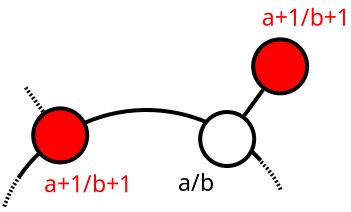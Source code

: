 <?xml version="1.0" encoding="UTF-8"?>
<dia:diagram xmlns:dia="http://www.lysator.liu.se/~alla/dia/">
  <dia:layer name="Background" visible="true" active="true">
    <dia:object type="Standard - Line" version="0" id="O0">
      <dia:attribute name="obj_pos">
        <dia:point val="61.901,15.157"/>
      </dia:attribute>
      <dia:attribute name="obj_bb">
        <dia:rectangle val="60.859,13.768;62.041,15.297"/>
      </dia:attribute>
      <dia:attribute name="conn_endpoints">
        <dia:point val="61.901,15.157"/>
        <dia:point val="60.999,13.907"/>
      </dia:attribute>
      <dia:attribute name="numcp">
        <dia:int val="1"/>
      </dia:attribute>
      <dia:attribute name="line_width">
        <dia:real val="0.2"/>
      </dia:attribute>
      <dia:attribute name="line_style">
        <dia:enum val="4"/>
      </dia:attribute>
    </dia:object>
    <dia:object type="Standard - Ellipse" version="0" id="O1">
      <dia:attribute name="obj_pos">
        <dia:point val="72.399,11.531"/>
      </dia:attribute>
      <dia:attribute name="obj_bb">
        <dia:rectangle val="72.299,11.431;75.199,14.332"/>
      </dia:attribute>
      <dia:attribute name="elem_corner">
        <dia:point val="72.399,11.531"/>
      </dia:attribute>
      <dia:attribute name="elem_width">
        <dia:real val="2.7"/>
      </dia:attribute>
      <dia:attribute name="elem_height">
        <dia:real val="2.7"/>
      </dia:attribute>
      <dia:attribute name="border_width">
        <dia:real val="0.2"/>
      </dia:attribute>
      <dia:attribute name="inner_color">
        <dia:color val="#ff0000"/>
      </dia:attribute>
      <dia:attribute name="aspect">
        <dia:enum val="2"/>
      </dia:attribute>
    </dia:object>
    <dia:object type="Standard - Line" version="0" id="O2">
      <dia:attribute name="obj_pos">
        <dia:point val="71.954,15.344"/>
      </dia:attribute>
      <dia:attribute name="obj_bb">
        <dia:rectangle val="71.814,13.913;73.035,15.483"/>
      </dia:attribute>
      <dia:attribute name="conn_endpoints">
        <dia:point val="71.954,15.344"/>
        <dia:point val="72.895,14.053"/>
      </dia:attribute>
      <dia:attribute name="numcp">
        <dia:int val="1"/>
      </dia:attribute>
      <dia:attribute name="line_width">
        <dia:real val="0.2"/>
      </dia:attribute>
      <dia:connections>
        <dia:connection handle="0" to="O6" connection="8"/>
        <dia:connection handle="1" to="O1" connection="8"/>
      </dia:connections>
    </dia:object>
    <dia:object type="Standard - Text" version="1" id="O3">
      <dia:attribute name="obj_pos">
        <dia:point val="61.935,19.17"/>
      </dia:attribute>
      <dia:attribute name="obj_bb">
        <dia:rectangle val="61.935,18.098;67.168,19.443"/>
      </dia:attribute>
      <dia:attribute name="text">
        <dia:composite type="text">
          <dia:attribute name="string">
            <dia:string>#a+1/b+1#</dia:string>
          </dia:attribute>
          <dia:attribute name="font">
            <dia:font family="sans" style="0" name="Helvetica"/>
          </dia:attribute>
          <dia:attribute name="height">
            <dia:real val="1.442"/>
          </dia:attribute>
          <dia:attribute name="pos">
            <dia:point val="61.935,19.17"/>
          </dia:attribute>
          <dia:attribute name="color">
            <dia:color val="#ff0000"/>
          </dia:attribute>
          <dia:attribute name="alignment">
            <dia:enum val="0"/>
          </dia:attribute>
        </dia:composite>
      </dia:attribute>
      <dia:attribute name="valign">
        <dia:enum val="3"/>
      </dia:attribute>
    </dia:object>
    <dia:object type="Standard - Arc" version="0" id="O4">
      <dia:attribute name="obj_pos">
        <dia:point val="72.775,17.586"/>
      </dia:attribute>
      <dia:attribute name="obj_bb">
        <dia:rectangle val="60.568,14.964;72.882,18.543"/>
      </dia:attribute>
      <dia:attribute name="conn_endpoints">
        <dia:point val="72.775,17.586"/>
        <dia:point val="60.675,18.436"/>
      </dia:attribute>
      <dia:attribute name="curve_distance">
        <dia:real val="2.936"/>
      </dia:attribute>
      <dia:attribute name="line_width">
        <dia:real val="0.2"/>
      </dia:attribute>
    </dia:object>
    <dia:object type="Standard - Ellipse" version="0" id="O5">
      <dia:attribute name="obj_pos">
        <dia:point val="61.4,14.983"/>
      </dia:attribute>
      <dia:attribute name="obj_bb">
        <dia:rectangle val="61.3,14.883;64.2,17.783"/>
      </dia:attribute>
      <dia:attribute name="elem_corner">
        <dia:point val="61.4,14.983"/>
      </dia:attribute>
      <dia:attribute name="elem_width">
        <dia:real val="2.7"/>
      </dia:attribute>
      <dia:attribute name="elem_height">
        <dia:real val="2.7"/>
      </dia:attribute>
      <dia:attribute name="border_width">
        <dia:real val="0.2"/>
      </dia:attribute>
      <dia:attribute name="inner_color">
        <dia:color val="#ff0000"/>
      </dia:attribute>
      <dia:attribute name="aspect">
        <dia:enum val="2"/>
      </dia:attribute>
    </dia:object>
    <dia:object type="Standard - Ellipse" version="0" id="O6">
      <dia:attribute name="obj_pos">
        <dia:point val="69.75,15.165"/>
      </dia:attribute>
      <dia:attribute name="obj_bb">
        <dia:rectangle val="69.65,15.065;72.55,17.965"/>
      </dia:attribute>
      <dia:attribute name="elem_corner">
        <dia:point val="69.75,15.165"/>
      </dia:attribute>
      <dia:attribute name="elem_width">
        <dia:real val="2.7"/>
      </dia:attribute>
      <dia:attribute name="elem_height">
        <dia:real val="2.7"/>
      </dia:attribute>
      <dia:attribute name="border_width">
        <dia:real val="0.2"/>
      </dia:attribute>
      <dia:attribute name="aspect">
        <dia:enum val="2"/>
      </dia:attribute>
    </dia:object>
    <dia:object type="Standard - Arc" version="0" id="O7">
      <dia:attribute name="obj_pos">
        <dia:point val="60.725,18.386"/>
      </dia:attribute>
      <dia:attribute name="obj_bb">
        <dia:rectangle val="59.791,18.252;60.859,20.121"/>
      </dia:attribute>
      <dia:attribute name="conn_endpoints">
        <dia:point val="60.725,18.386"/>
        <dia:point val="59.925,19.986"/>
      </dia:attribute>
      <dia:attribute name="curve_distance">
        <dia:real val="0.074"/>
      </dia:attribute>
      <dia:attribute name="line_width">
        <dia:real val="0.2"/>
      </dia:attribute>
      <dia:attribute name="line_style">
        <dia:enum val="4"/>
      </dia:attribute>
    </dia:object>
    <dia:object type="Standard - Arc" version="0" id="O8">
      <dia:attribute name="obj_pos">
        <dia:point val="73.775,19.036"/>
      </dia:attribute>
      <dia:attribute name="obj_bb">
        <dia:rectangle val="72.635,17.497;73.915,19.176"/>
      </dia:attribute>
      <dia:attribute name="conn_endpoints">
        <dia:point val="73.775,19.036"/>
        <dia:point val="72.775,17.636"/>
      </dia:attribute>
      <dia:attribute name="curve_distance">
        <dia:real val="0.074"/>
      </dia:attribute>
      <dia:attribute name="line_width">
        <dia:real val="0.2"/>
      </dia:attribute>
      <dia:attribute name="line_style">
        <dia:enum val="4"/>
      </dia:attribute>
    </dia:object>
    <dia:object type="Standard - Text" version="1" id="O9">
      <dia:attribute name="obj_pos">
        <dia:point val="72.83,10.849"/>
      </dia:attribute>
      <dia:attribute name="obj_bb">
        <dia:rectangle val="72.83,9.776;78.062,11.121"/>
      </dia:attribute>
      <dia:attribute name="text">
        <dia:composite type="text">
          <dia:attribute name="string">
            <dia:string>#a+1/b+1#</dia:string>
          </dia:attribute>
          <dia:attribute name="font">
            <dia:font family="sans" style="0" name="Helvetica"/>
          </dia:attribute>
          <dia:attribute name="height">
            <dia:real val="1.442"/>
          </dia:attribute>
          <dia:attribute name="pos">
            <dia:point val="72.83,10.849"/>
          </dia:attribute>
          <dia:attribute name="color">
            <dia:color val="#ff0000"/>
          </dia:attribute>
          <dia:attribute name="alignment">
            <dia:enum val="0"/>
          </dia:attribute>
        </dia:composite>
      </dia:attribute>
      <dia:attribute name="valign">
        <dia:enum val="3"/>
      </dia:attribute>
    </dia:object>
    <dia:object type="Standard - Text" version="1" id="O10">
      <dia:attribute name="obj_pos">
        <dia:point val="68.637,19.113"/>
      </dia:attribute>
      <dia:attribute name="obj_bb">
        <dia:rectangle val="68.637,18.04;70.465,19.385"/>
      </dia:attribute>
      <dia:attribute name="text">
        <dia:composite type="text">
          <dia:attribute name="string">
            <dia:string>#a/b#</dia:string>
          </dia:attribute>
          <dia:attribute name="font">
            <dia:font family="sans" style="0" name="Helvetica"/>
          </dia:attribute>
          <dia:attribute name="height">
            <dia:real val="1.442"/>
          </dia:attribute>
          <dia:attribute name="pos">
            <dia:point val="68.637,19.113"/>
          </dia:attribute>
          <dia:attribute name="color">
            <dia:color val="#000000"/>
          </dia:attribute>
          <dia:attribute name="alignment">
            <dia:enum val="0"/>
          </dia:attribute>
        </dia:composite>
      </dia:attribute>
      <dia:attribute name="valign">
        <dia:enum val="3"/>
      </dia:attribute>
    </dia:object>
  </dia:layer>
</dia:diagram>
